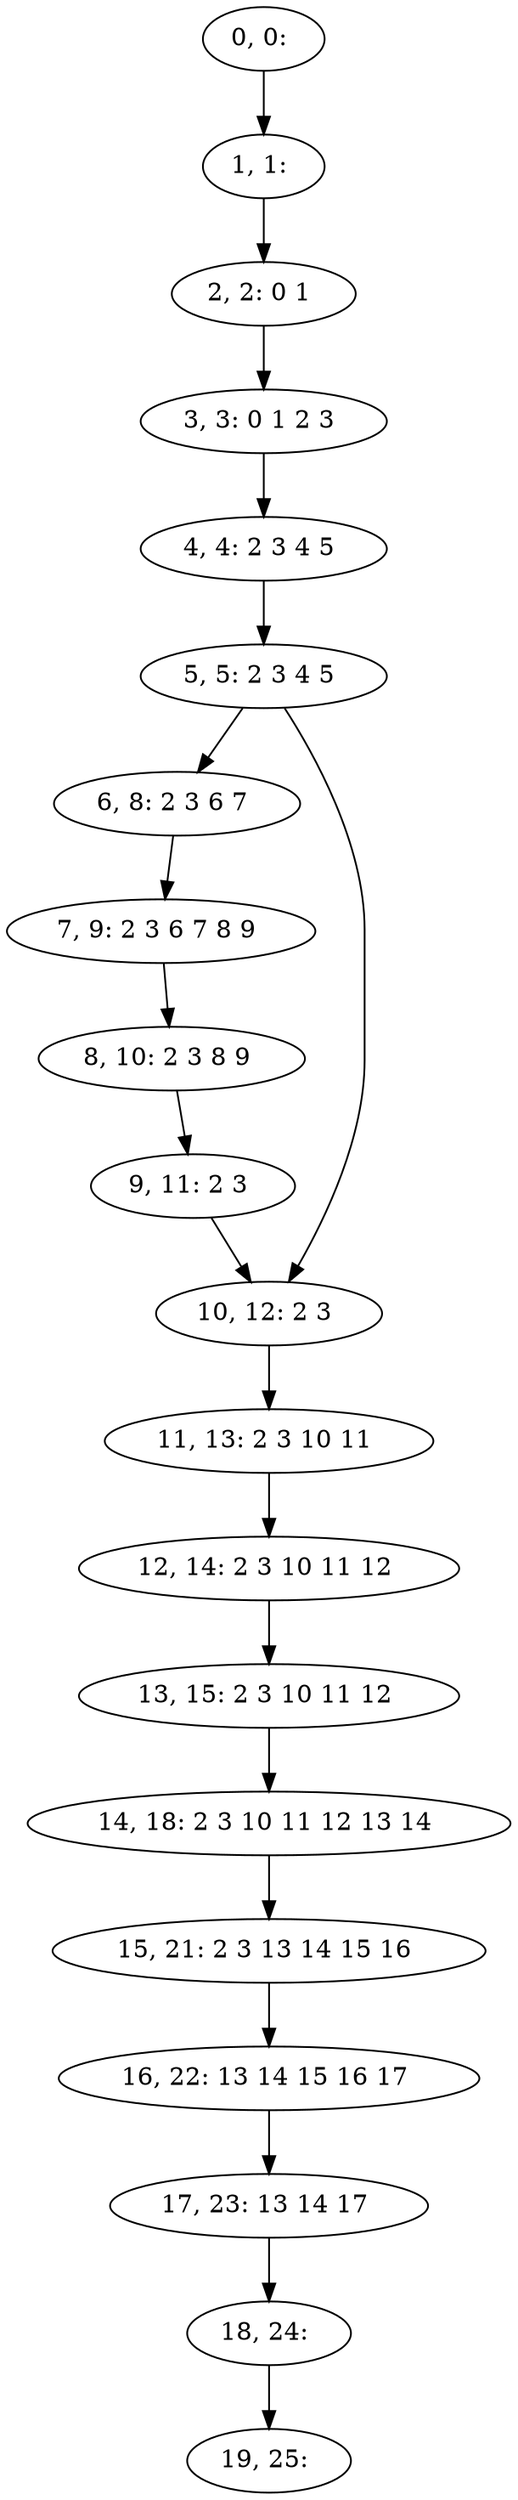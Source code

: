 digraph G {
0[label="0, 0: "];
1[label="1, 1: "];
2[label="2, 2: 0 1 "];
3[label="3, 3: 0 1 2 3 "];
4[label="4, 4: 2 3 4 5 "];
5[label="5, 5: 2 3 4 5 "];
6[label="6, 8: 2 3 6 7 "];
7[label="7, 9: 2 3 6 7 8 9 "];
8[label="8, 10: 2 3 8 9 "];
9[label="9, 11: 2 3 "];
10[label="10, 12: 2 3 "];
11[label="11, 13: 2 3 10 11 "];
12[label="12, 14: 2 3 10 11 12 "];
13[label="13, 15: 2 3 10 11 12 "];
14[label="14, 18: 2 3 10 11 12 13 14 "];
15[label="15, 21: 2 3 13 14 15 16 "];
16[label="16, 22: 13 14 15 16 17 "];
17[label="17, 23: 13 14 17 "];
18[label="18, 24: "];
19[label="19, 25: "];
0->1 ;
1->2 ;
2->3 ;
3->4 ;
4->5 ;
5->6 ;
5->10 ;
6->7 ;
7->8 ;
8->9 ;
9->10 ;
10->11 ;
11->12 ;
12->13 ;
13->14 ;
14->15 ;
15->16 ;
16->17 ;
17->18 ;
18->19 ;
}
